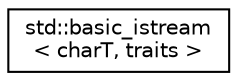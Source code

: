 digraph "Graphical Class Hierarchy"
{
 // LATEX_PDF_SIZE
  edge [fontname="Helvetica",fontsize="10",labelfontname="Helvetica",labelfontsize="10"];
  node [fontname="Helvetica",fontsize="10",shape=record];
  rankdir="LR";
  Node0 [label="std::basic_istream\l\< charT, traits \>",height=0.2,width=0.4,color="black", fillcolor="white", style="filled",URL="$d8/dcc/namespacestd.html#d8/d33/classstd_1_1basic__istream",tooltip=" "];
}
